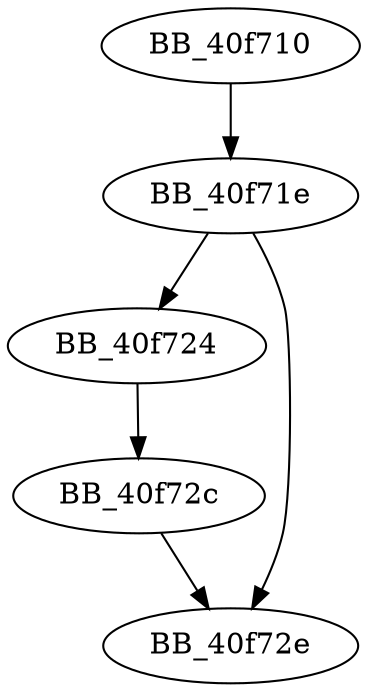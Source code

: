 DiGraph sub_40F710{
BB_40f710->BB_40f71e
BB_40f71e->BB_40f724
BB_40f71e->BB_40f72e
BB_40f724->BB_40f72c
BB_40f72c->BB_40f72e
}
